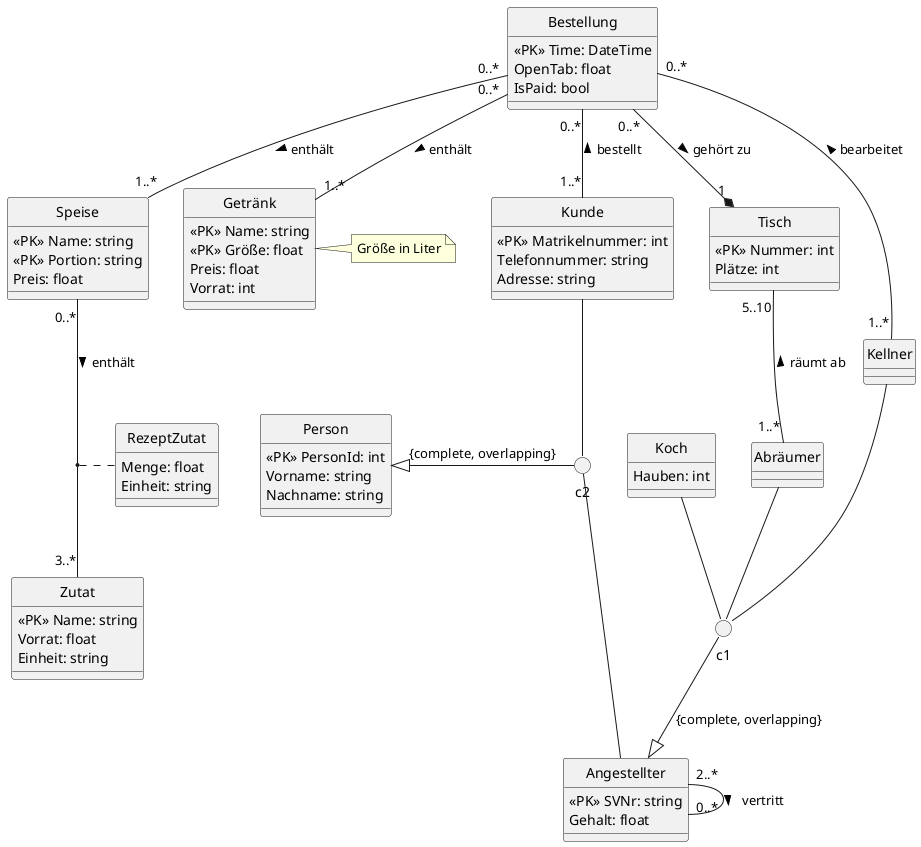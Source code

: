 @startuml UE1_3

hide circles

class Getränk{
    <<PK>> Name: string
    <<PK>> Größe: float
    Preis: float
    Vorrat: int
}
note right: Größe in Liter


class Speise{
    <<PK>> Name: string
    <<PK>> Portion: string
    Preis: float
}

class Kunde{
    <<PK>> Matrikelnummer: int
    Telefonnummer: string
    Adresse: string
}

class Koch{
    Hauben: int
}

class Kellner
class Abräumer

class Angestellter{
    <<PK>> SVNr: string
    Gehalt: float
}

class Person{
    <<PK>> PersonId: int
    Vorname: string
    Nachname: string
}

class Zutat{
    <<PK>> Name: string
    Vorrat: float
    Einheit: string
}

class RezeptZutat{
    Menge: float
    Einheit: string
}

class Tisch{
    <<PK>> Nummer: int
    Plätze: int
}

class Bestellung{
    <<PK>> Time: DateTime
    OpenTab: float
    IsPaid: bool
}

Circle c1
Circle c2

Koch -down- c1
Kellner -down- c1
Abräumer -down- c1

Kunde -down- c2
Angestellter -left- c2

c1 -down-|> Angestellter: {complete, overlapping}
c2 -left-|> Person: {complete, overlapping}

Speise "0..*" -down- "3..*" Zutat : enthält >

(Speise, Zutat) .. RezeptZutat

Abräumer "1..*" -up- "5..10" Tisch : räumt ab >

Bestellung "0..*" -- "1..*" Kellner : bearbeitet <
Bestellung "0..*" --* "1" Tisch : gehört zu >
Bestellung "0..*" -down- "1..*" Kunde : bestellt <
Bestellung "0..*" -down- "1..*" Speise : enthält >
Bestellung "0..*" -down- "1..*" Getränk : enthält >

Angestellter "2..*" -- "0..*" Angestellter: vertritt >


@enduml